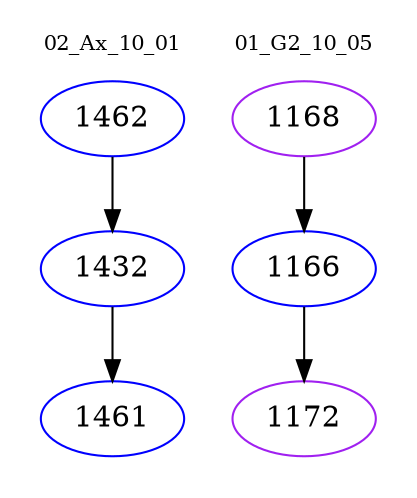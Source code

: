 digraph{
subgraph cluster_0 {
color = white
label = "02_Ax_10_01";
fontsize=10;
T0_1462 [label="1462", color="blue"]
T0_1462 -> T0_1432 [color="black"]
T0_1432 [label="1432", color="blue"]
T0_1432 -> T0_1461 [color="black"]
T0_1461 [label="1461", color="blue"]
}
subgraph cluster_1 {
color = white
label = "01_G2_10_05";
fontsize=10;
T1_1168 [label="1168", color="purple"]
T1_1168 -> T1_1166 [color="black"]
T1_1166 [label="1166", color="blue"]
T1_1166 -> T1_1172 [color="black"]
T1_1172 [label="1172", color="purple"]
}
}
